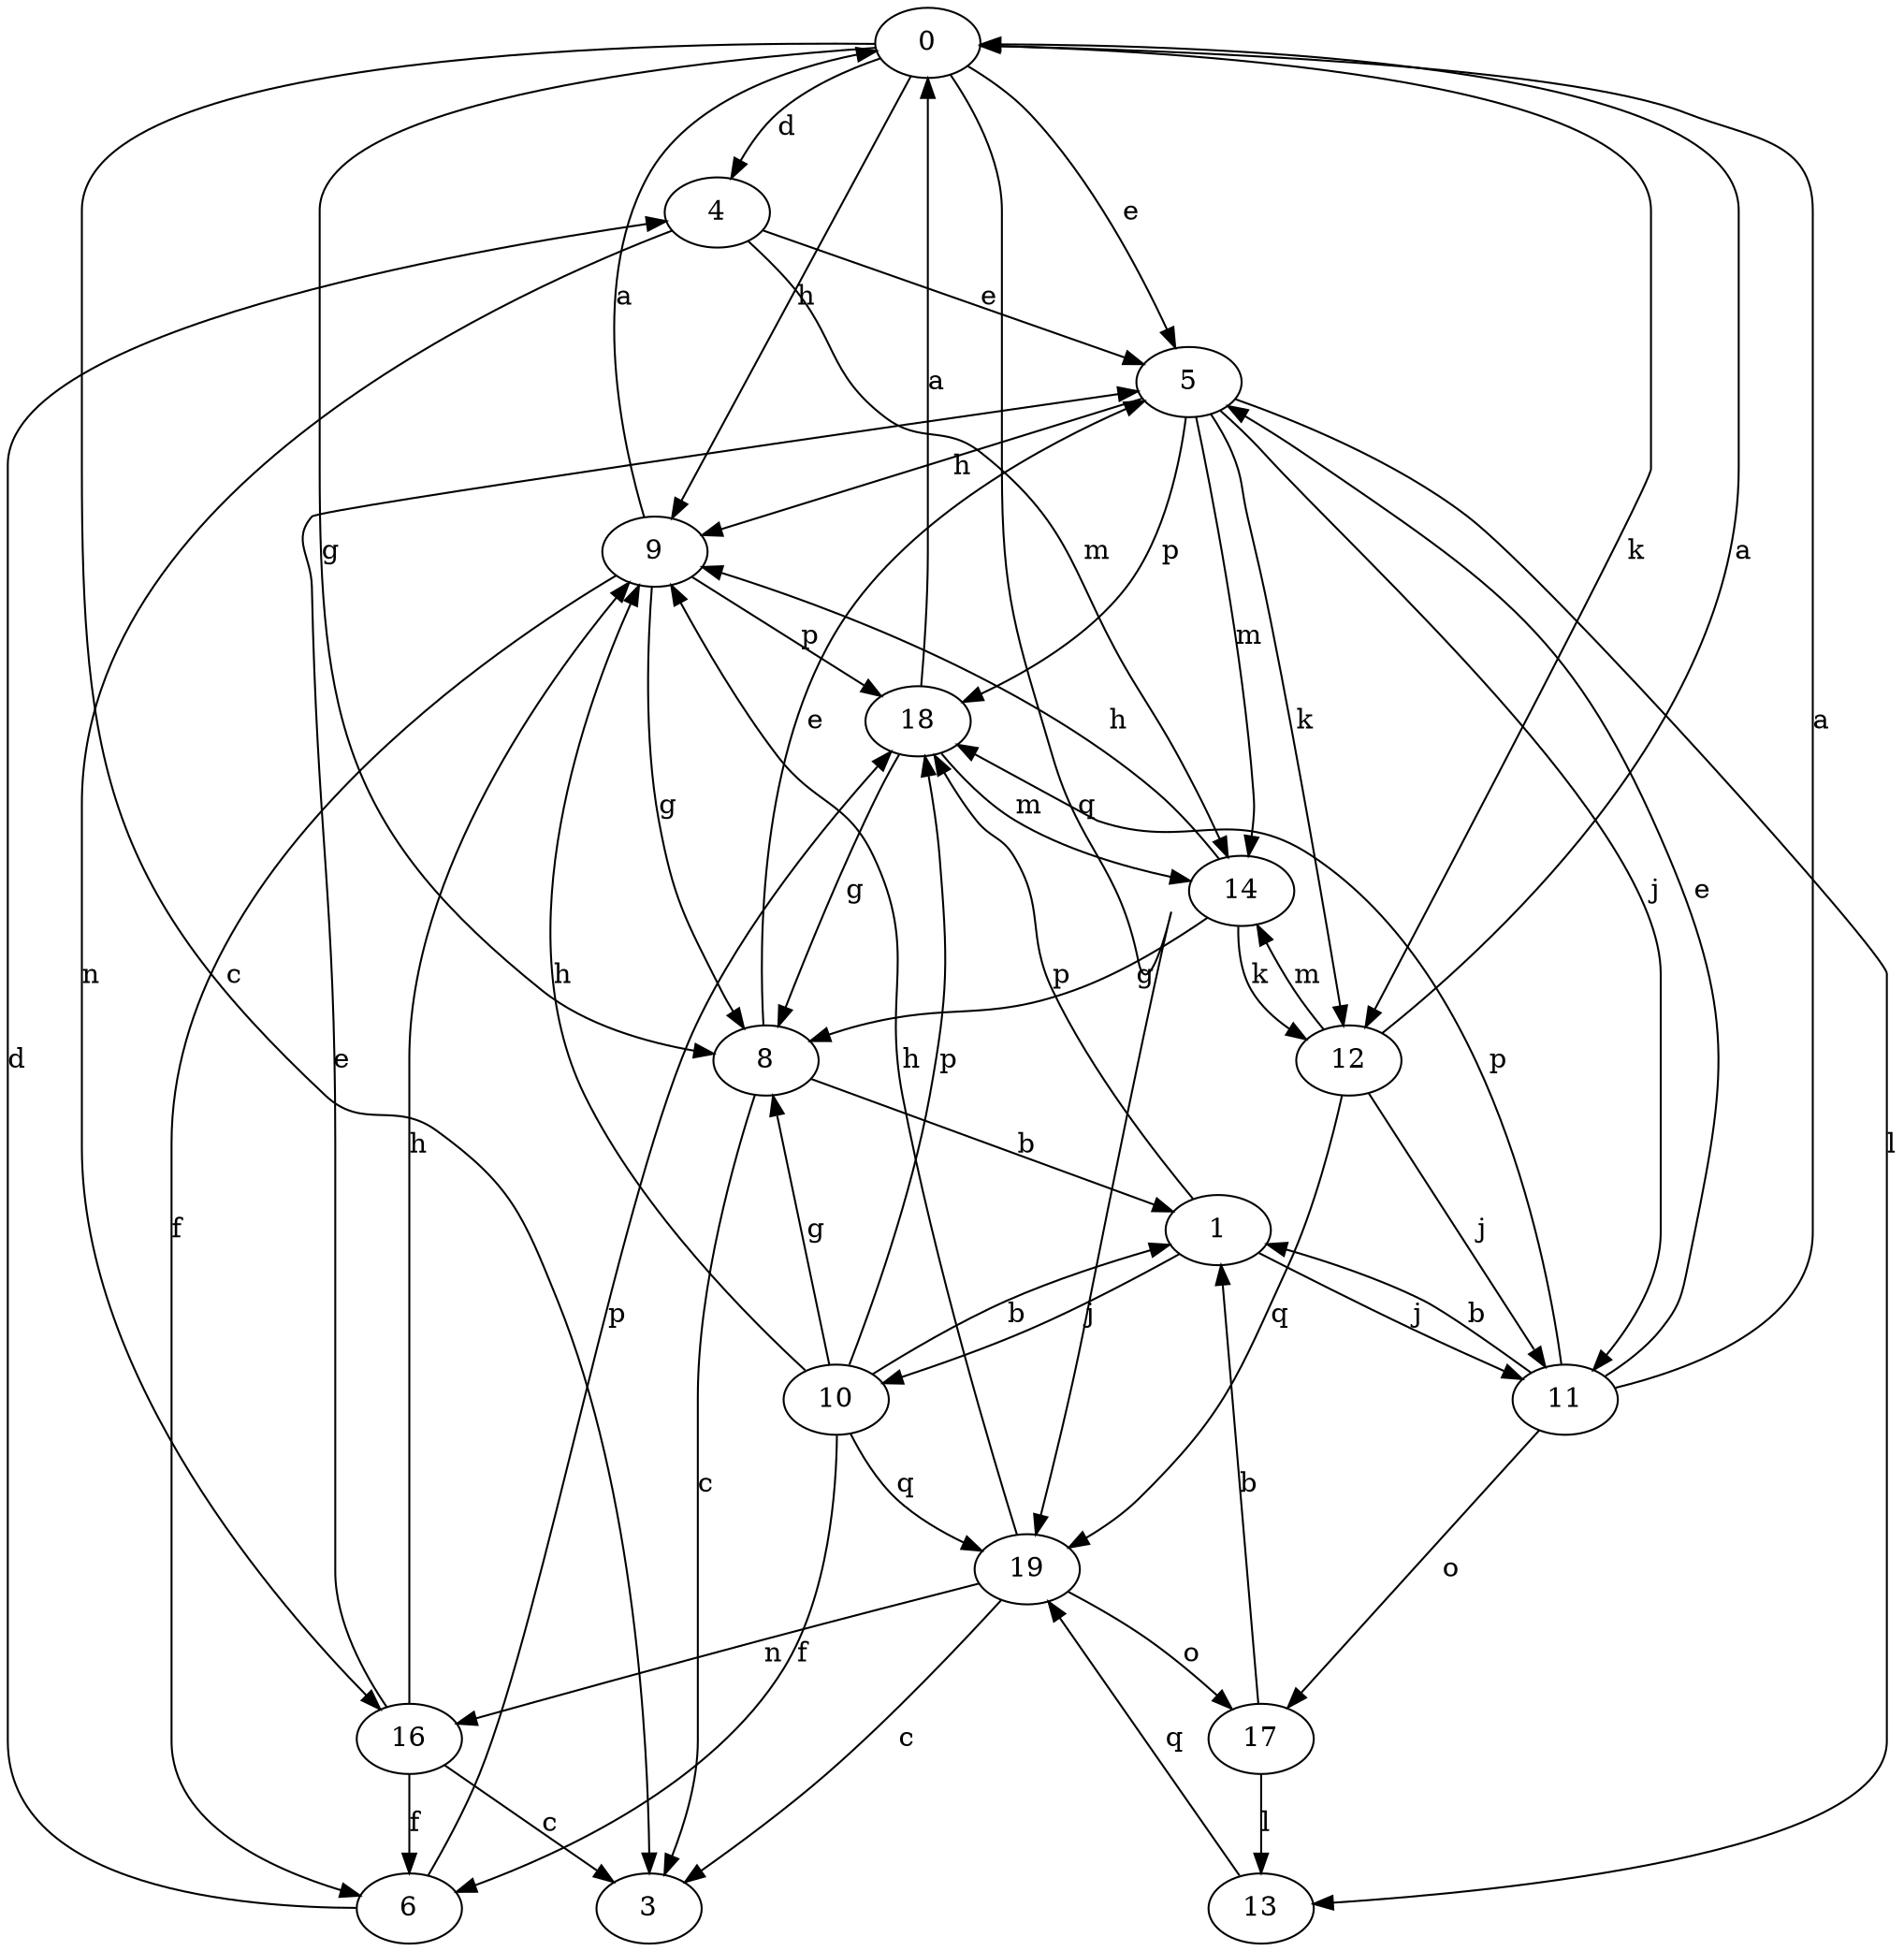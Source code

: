 strict digraph  {
0;
1;
3;
4;
5;
6;
8;
9;
10;
11;
12;
13;
14;
16;
17;
18;
19;
0 -> 3  [label=c];
0 -> 4  [label=d];
0 -> 5  [label=e];
0 -> 8  [label=g];
0 -> 9  [label=h];
0 -> 12  [label=k];
0 -> 19  [label=q];
1 -> 10  [label=j];
1 -> 11  [label=j];
1 -> 18  [label=p];
4 -> 5  [label=e];
4 -> 14  [label=m];
4 -> 16  [label=n];
5 -> 9  [label=h];
5 -> 11  [label=j];
5 -> 12  [label=k];
5 -> 13  [label=l];
5 -> 14  [label=m];
5 -> 18  [label=p];
6 -> 4  [label=d];
6 -> 18  [label=p];
8 -> 1  [label=b];
8 -> 3  [label=c];
8 -> 5  [label=e];
9 -> 0  [label=a];
9 -> 6  [label=f];
9 -> 8  [label=g];
9 -> 18  [label=p];
10 -> 1  [label=b];
10 -> 6  [label=f];
10 -> 8  [label=g];
10 -> 9  [label=h];
10 -> 18  [label=p];
10 -> 19  [label=q];
11 -> 0  [label=a];
11 -> 1  [label=b];
11 -> 5  [label=e];
11 -> 17  [label=o];
11 -> 18  [label=p];
12 -> 0  [label=a];
12 -> 11  [label=j];
12 -> 14  [label=m];
12 -> 19  [label=q];
13 -> 19  [label=q];
14 -> 8  [label=g];
14 -> 9  [label=h];
14 -> 12  [label=k];
16 -> 3  [label=c];
16 -> 5  [label=e];
16 -> 6  [label=f];
16 -> 9  [label=h];
17 -> 1  [label=b];
17 -> 13  [label=l];
18 -> 0  [label=a];
18 -> 8  [label=g];
18 -> 14  [label=m];
19 -> 3  [label=c];
19 -> 9  [label=h];
19 -> 16  [label=n];
19 -> 17  [label=o];
}
